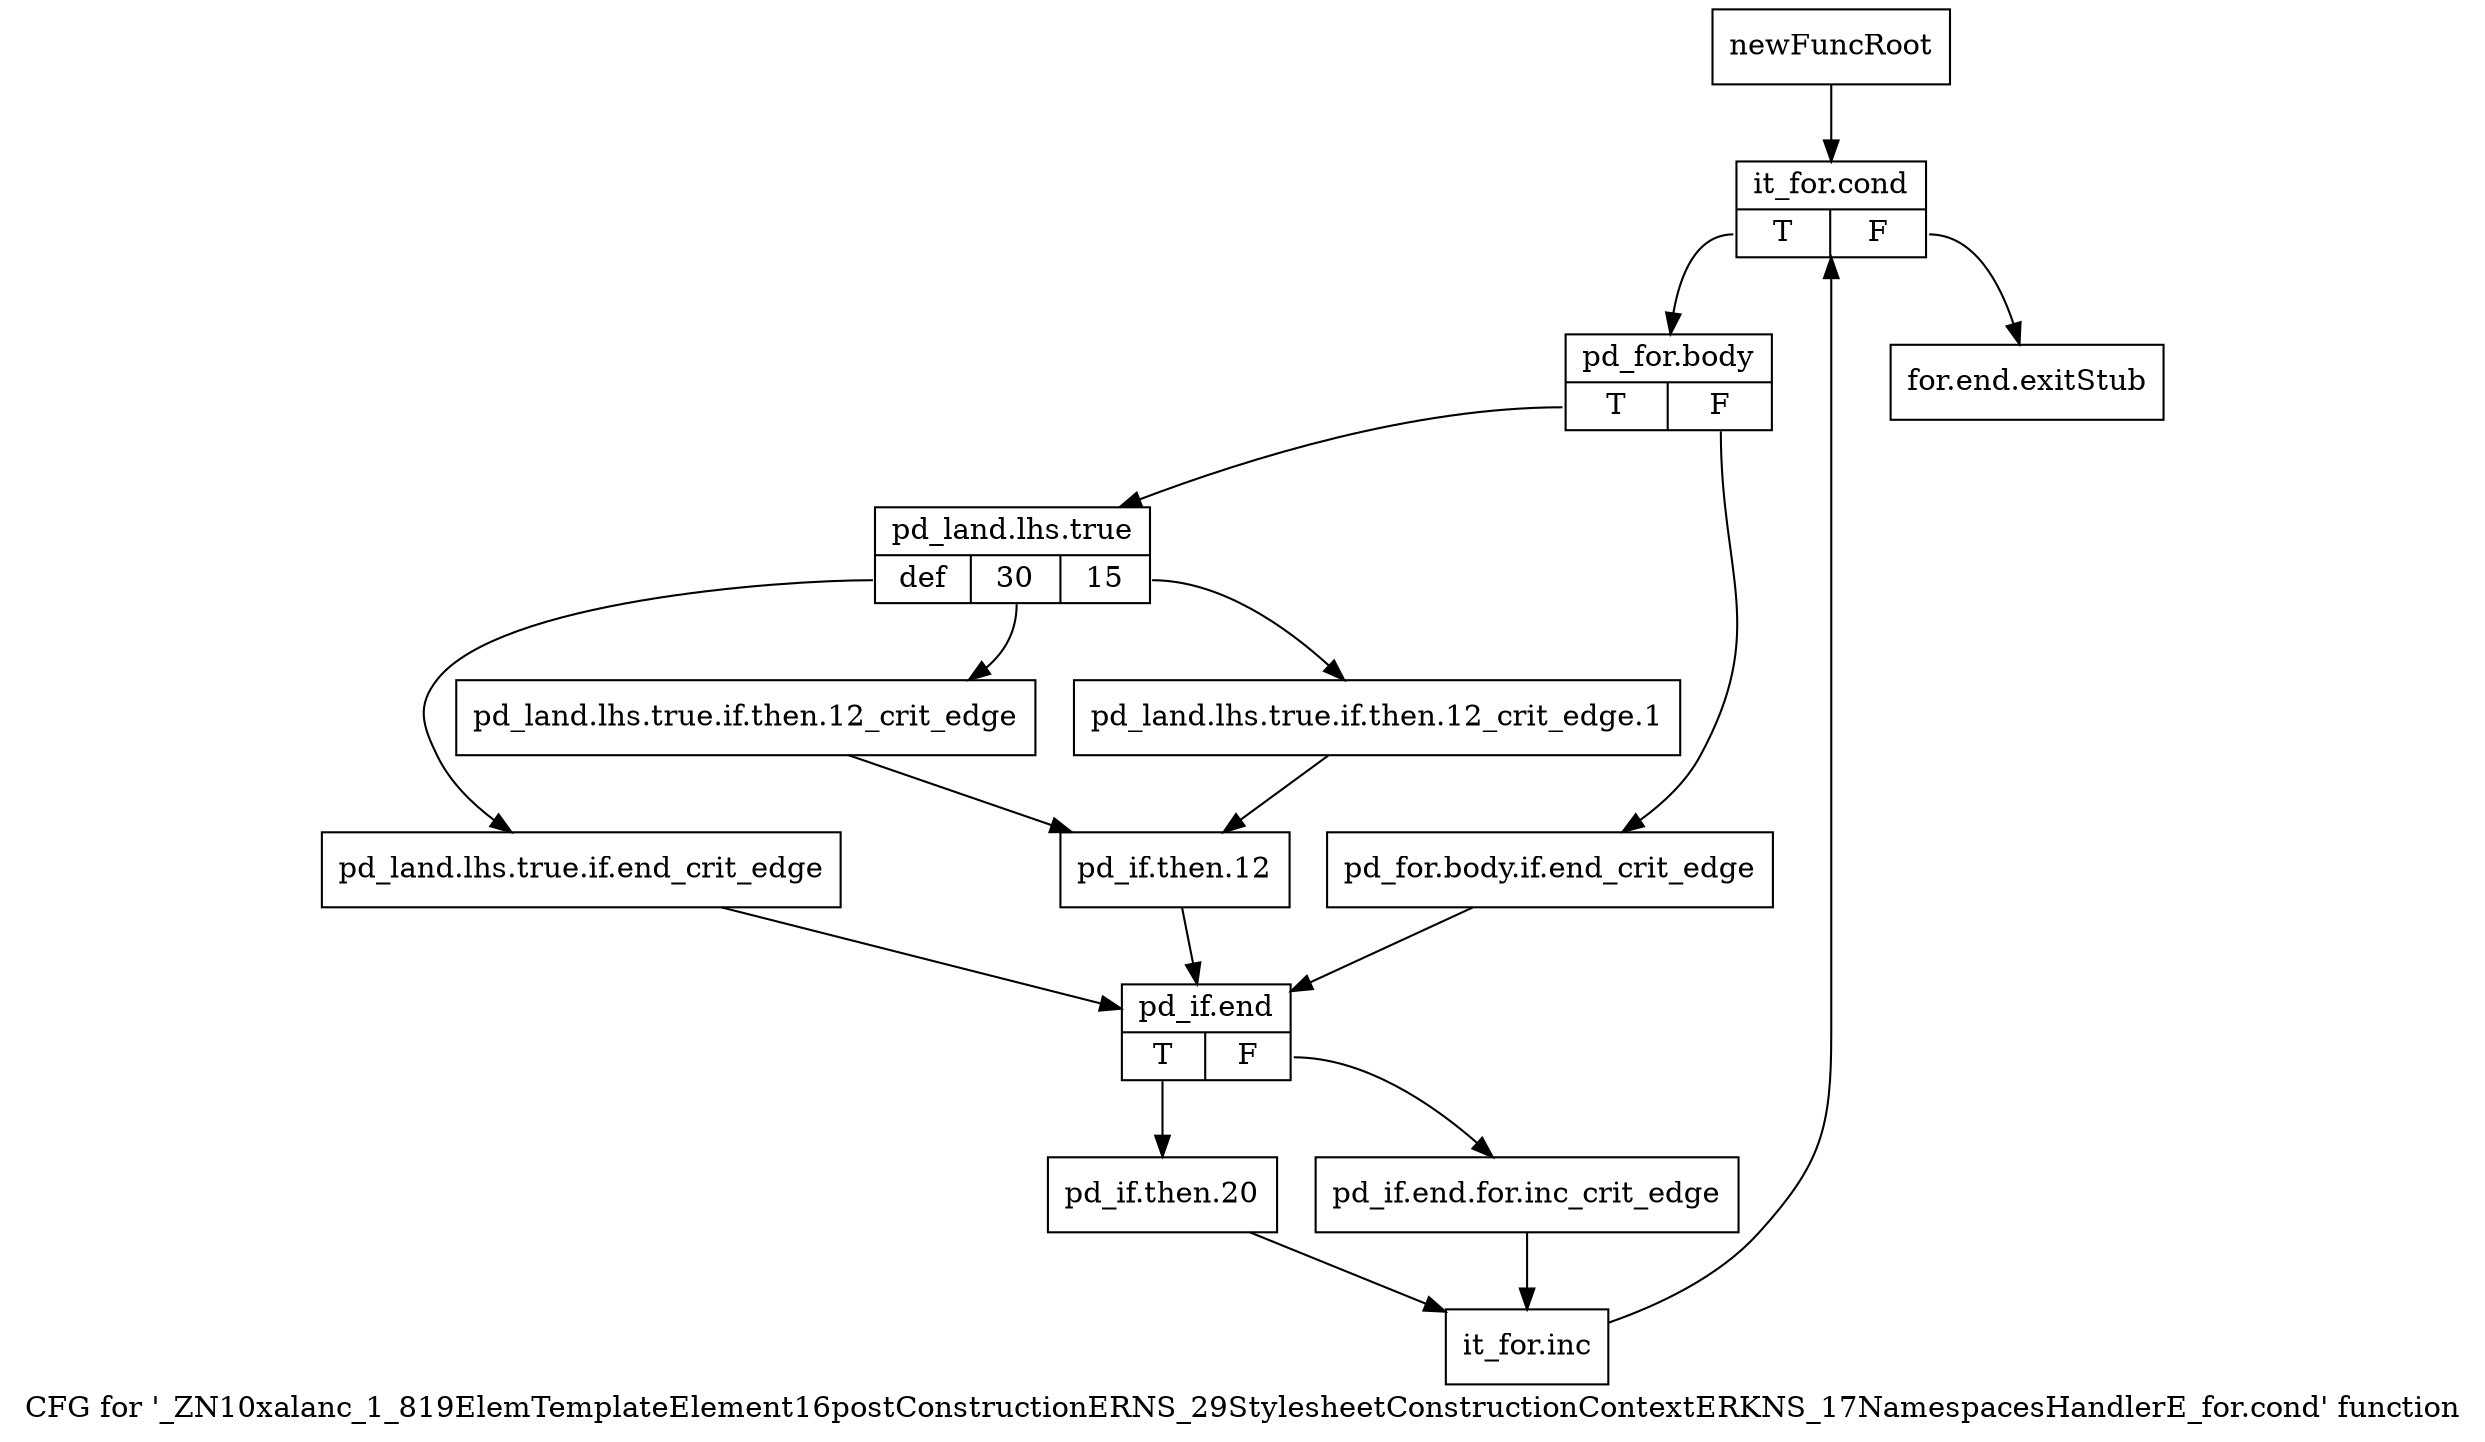 digraph "CFG for '_ZN10xalanc_1_819ElemTemplateElement16postConstructionERNS_29StylesheetConstructionContextERKNS_17NamespacesHandlerE_for.cond' function" {
	label="CFG for '_ZN10xalanc_1_819ElemTemplateElement16postConstructionERNS_29StylesheetConstructionContextERKNS_17NamespacesHandlerE_for.cond' function";

	Node0x9f3bb60 [shape=record,label="{newFuncRoot}"];
	Node0x9f3bb60 -> Node0x9f3bc00;
	Node0x9f3bbb0 [shape=record,label="{for.end.exitStub}"];
	Node0x9f3bc00 [shape=record,label="{it_for.cond|{<s0>T|<s1>F}}"];
	Node0x9f3bc00:s0 -> Node0x9f3bc50;
	Node0x9f3bc00:s1 -> Node0x9f3bbb0;
	Node0x9f3bc50 [shape=record,label="{pd_for.body|{<s0>T|<s1>F}}"];
	Node0x9f3bc50:s0 -> Node0x9f3bcf0;
	Node0x9f3bc50:s1 -> Node0x9f3bca0;
	Node0x9f3bca0 [shape=record,label="{pd_for.body.if.end_crit_edge}"];
	Node0x9f3bca0 -> Node0x9f3be80;
	Node0x9f3bcf0 [shape=record,label="{pd_land.lhs.true|{<s0>def|<s1>30|<s2>15}}"];
	Node0x9f3bcf0:s0 -> Node0x9f3be30;
	Node0x9f3bcf0:s1 -> Node0x9f3bd90;
	Node0x9f3bcf0:s2 -> Node0x9f3bd40;
	Node0x9f3bd40 [shape=record,label="{pd_land.lhs.true.if.then.12_crit_edge.1}"];
	Node0x9f3bd40 -> Node0x9f3bde0;
	Node0x9f3bd90 [shape=record,label="{pd_land.lhs.true.if.then.12_crit_edge}"];
	Node0x9f3bd90 -> Node0x9f3bde0;
	Node0x9f3bde0 [shape=record,label="{pd_if.then.12}"];
	Node0x9f3bde0 -> Node0x9f3be80;
	Node0x9f3be30 [shape=record,label="{pd_land.lhs.true.if.end_crit_edge}"];
	Node0x9f3be30 -> Node0x9f3be80;
	Node0x9f3be80 [shape=record,label="{pd_if.end|{<s0>T|<s1>F}}"];
	Node0x9f3be80:s0 -> Node0x9f3bf20;
	Node0x9f3be80:s1 -> Node0x9f3bed0;
	Node0x9f3bed0 [shape=record,label="{pd_if.end.for.inc_crit_edge}"];
	Node0x9f3bed0 -> Node0x9f3bf70;
	Node0x9f3bf20 [shape=record,label="{pd_if.then.20}"];
	Node0x9f3bf20 -> Node0x9f3bf70;
	Node0x9f3bf70 [shape=record,label="{it_for.inc}"];
	Node0x9f3bf70 -> Node0x9f3bc00;
}
